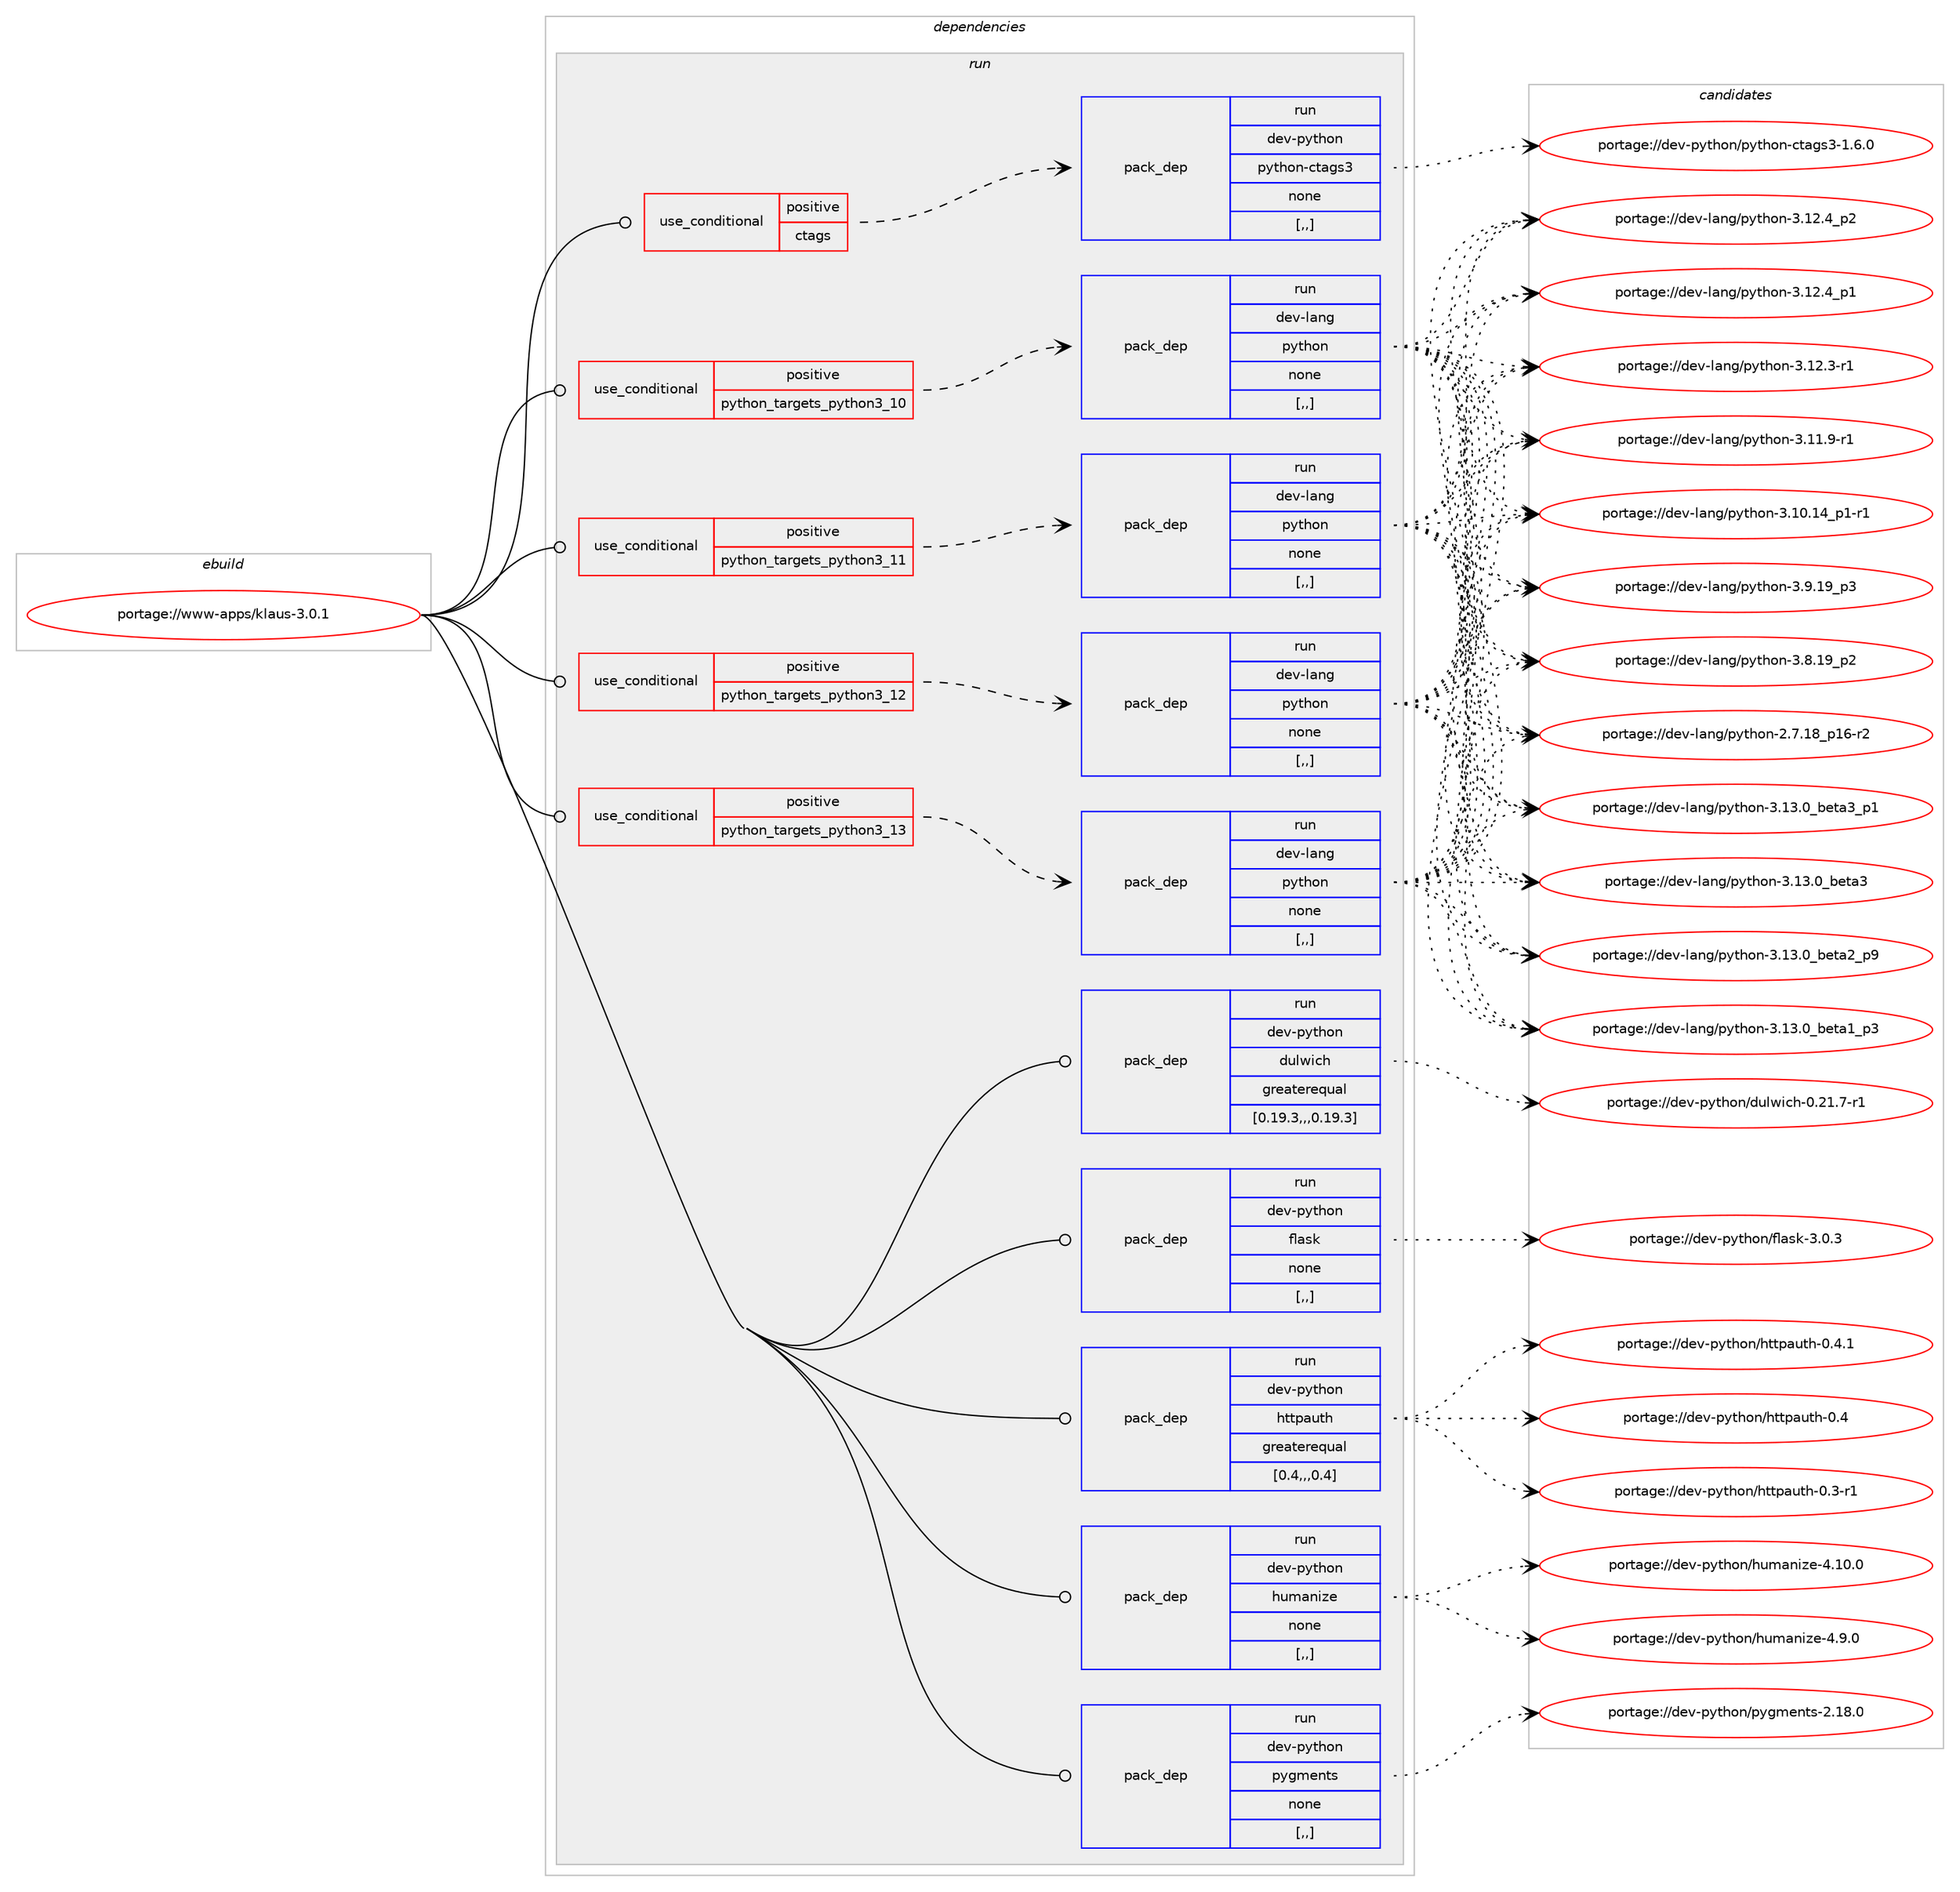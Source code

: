 digraph prolog {

# *************
# Graph options
# *************

newrank=true;
concentrate=true;
compound=true;
graph [rankdir=LR,fontname=Helvetica,fontsize=10,ranksep=1.5];#, ranksep=2.5, nodesep=0.2];
edge  [arrowhead=vee];
node  [fontname=Helvetica,fontsize=10];

# **********
# The ebuild
# **********

subgraph cluster_leftcol {
color=gray;
label=<<i>ebuild</i>>;
id [label="portage://www-apps/klaus-3.0.1", color=red, width=4, href="../www-apps/klaus-3.0.1.svg"];
}

# ****************
# The dependencies
# ****************

subgraph cluster_midcol {
color=gray;
label=<<i>dependencies</i>>;
subgraph cluster_compile {
fillcolor="#eeeeee";
style=filled;
label=<<i>compile</i>>;
}
subgraph cluster_compileandrun {
fillcolor="#eeeeee";
style=filled;
label=<<i>compile and run</i>>;
}
subgraph cluster_run {
fillcolor="#eeeeee";
style=filled;
label=<<i>run</i>>;
subgraph cond118354 {
dependency444476 [label=<<TABLE BORDER="0" CELLBORDER="1" CELLSPACING="0" CELLPADDING="4"><TR><TD ROWSPAN="3" CELLPADDING="10">use_conditional</TD></TR><TR><TD>positive</TD></TR><TR><TD>ctags</TD></TR></TABLE>>, shape=none, color=red];
subgraph pack322842 {
dependency444477 [label=<<TABLE BORDER="0" CELLBORDER="1" CELLSPACING="0" CELLPADDING="4" WIDTH="220"><TR><TD ROWSPAN="6" CELLPADDING="30">pack_dep</TD></TR><TR><TD WIDTH="110">run</TD></TR><TR><TD>dev-python</TD></TR><TR><TD>python-ctags3</TD></TR><TR><TD>none</TD></TR><TR><TD>[,,]</TD></TR></TABLE>>, shape=none, color=blue];
}
dependency444476:e -> dependency444477:w [weight=20,style="dashed",arrowhead="vee"];
}
id:e -> dependency444476:w [weight=20,style="solid",arrowhead="odot"];
subgraph cond118355 {
dependency444478 [label=<<TABLE BORDER="0" CELLBORDER="1" CELLSPACING="0" CELLPADDING="4"><TR><TD ROWSPAN="3" CELLPADDING="10">use_conditional</TD></TR><TR><TD>positive</TD></TR><TR><TD>python_targets_python3_10</TD></TR></TABLE>>, shape=none, color=red];
subgraph pack322843 {
dependency444479 [label=<<TABLE BORDER="0" CELLBORDER="1" CELLSPACING="0" CELLPADDING="4" WIDTH="220"><TR><TD ROWSPAN="6" CELLPADDING="30">pack_dep</TD></TR><TR><TD WIDTH="110">run</TD></TR><TR><TD>dev-lang</TD></TR><TR><TD>python</TD></TR><TR><TD>none</TD></TR><TR><TD>[,,]</TD></TR></TABLE>>, shape=none, color=blue];
}
dependency444478:e -> dependency444479:w [weight=20,style="dashed",arrowhead="vee"];
}
id:e -> dependency444478:w [weight=20,style="solid",arrowhead="odot"];
subgraph cond118356 {
dependency444480 [label=<<TABLE BORDER="0" CELLBORDER="1" CELLSPACING="0" CELLPADDING="4"><TR><TD ROWSPAN="3" CELLPADDING="10">use_conditional</TD></TR><TR><TD>positive</TD></TR><TR><TD>python_targets_python3_11</TD></TR></TABLE>>, shape=none, color=red];
subgraph pack322844 {
dependency444481 [label=<<TABLE BORDER="0" CELLBORDER="1" CELLSPACING="0" CELLPADDING="4" WIDTH="220"><TR><TD ROWSPAN="6" CELLPADDING="30">pack_dep</TD></TR><TR><TD WIDTH="110">run</TD></TR><TR><TD>dev-lang</TD></TR><TR><TD>python</TD></TR><TR><TD>none</TD></TR><TR><TD>[,,]</TD></TR></TABLE>>, shape=none, color=blue];
}
dependency444480:e -> dependency444481:w [weight=20,style="dashed",arrowhead="vee"];
}
id:e -> dependency444480:w [weight=20,style="solid",arrowhead="odot"];
subgraph cond118357 {
dependency444482 [label=<<TABLE BORDER="0" CELLBORDER="1" CELLSPACING="0" CELLPADDING="4"><TR><TD ROWSPAN="3" CELLPADDING="10">use_conditional</TD></TR><TR><TD>positive</TD></TR><TR><TD>python_targets_python3_12</TD></TR></TABLE>>, shape=none, color=red];
subgraph pack322845 {
dependency444483 [label=<<TABLE BORDER="0" CELLBORDER="1" CELLSPACING="0" CELLPADDING="4" WIDTH="220"><TR><TD ROWSPAN="6" CELLPADDING="30">pack_dep</TD></TR><TR><TD WIDTH="110">run</TD></TR><TR><TD>dev-lang</TD></TR><TR><TD>python</TD></TR><TR><TD>none</TD></TR><TR><TD>[,,]</TD></TR></TABLE>>, shape=none, color=blue];
}
dependency444482:e -> dependency444483:w [weight=20,style="dashed",arrowhead="vee"];
}
id:e -> dependency444482:w [weight=20,style="solid",arrowhead="odot"];
subgraph cond118358 {
dependency444484 [label=<<TABLE BORDER="0" CELLBORDER="1" CELLSPACING="0" CELLPADDING="4"><TR><TD ROWSPAN="3" CELLPADDING="10">use_conditional</TD></TR><TR><TD>positive</TD></TR><TR><TD>python_targets_python3_13</TD></TR></TABLE>>, shape=none, color=red];
subgraph pack322846 {
dependency444485 [label=<<TABLE BORDER="0" CELLBORDER="1" CELLSPACING="0" CELLPADDING="4" WIDTH="220"><TR><TD ROWSPAN="6" CELLPADDING="30">pack_dep</TD></TR><TR><TD WIDTH="110">run</TD></TR><TR><TD>dev-lang</TD></TR><TR><TD>python</TD></TR><TR><TD>none</TD></TR><TR><TD>[,,]</TD></TR></TABLE>>, shape=none, color=blue];
}
dependency444484:e -> dependency444485:w [weight=20,style="dashed",arrowhead="vee"];
}
id:e -> dependency444484:w [weight=20,style="solid",arrowhead="odot"];
subgraph pack322847 {
dependency444486 [label=<<TABLE BORDER="0" CELLBORDER="1" CELLSPACING="0" CELLPADDING="4" WIDTH="220"><TR><TD ROWSPAN="6" CELLPADDING="30">pack_dep</TD></TR><TR><TD WIDTH="110">run</TD></TR><TR><TD>dev-python</TD></TR><TR><TD>dulwich</TD></TR><TR><TD>greaterequal</TD></TR><TR><TD>[0.19.3,,,0.19.3]</TD></TR></TABLE>>, shape=none, color=blue];
}
id:e -> dependency444486:w [weight=20,style="solid",arrowhead="odot"];
subgraph pack322848 {
dependency444487 [label=<<TABLE BORDER="0" CELLBORDER="1" CELLSPACING="0" CELLPADDING="4" WIDTH="220"><TR><TD ROWSPAN="6" CELLPADDING="30">pack_dep</TD></TR><TR><TD WIDTH="110">run</TD></TR><TR><TD>dev-python</TD></TR><TR><TD>flask</TD></TR><TR><TD>none</TD></TR><TR><TD>[,,]</TD></TR></TABLE>>, shape=none, color=blue];
}
id:e -> dependency444487:w [weight=20,style="solid",arrowhead="odot"];
subgraph pack322849 {
dependency444488 [label=<<TABLE BORDER="0" CELLBORDER="1" CELLSPACING="0" CELLPADDING="4" WIDTH="220"><TR><TD ROWSPAN="6" CELLPADDING="30">pack_dep</TD></TR><TR><TD WIDTH="110">run</TD></TR><TR><TD>dev-python</TD></TR><TR><TD>httpauth</TD></TR><TR><TD>greaterequal</TD></TR><TR><TD>[0.4,,,0.4]</TD></TR></TABLE>>, shape=none, color=blue];
}
id:e -> dependency444488:w [weight=20,style="solid",arrowhead="odot"];
subgraph pack322850 {
dependency444489 [label=<<TABLE BORDER="0" CELLBORDER="1" CELLSPACING="0" CELLPADDING="4" WIDTH="220"><TR><TD ROWSPAN="6" CELLPADDING="30">pack_dep</TD></TR><TR><TD WIDTH="110">run</TD></TR><TR><TD>dev-python</TD></TR><TR><TD>humanize</TD></TR><TR><TD>none</TD></TR><TR><TD>[,,]</TD></TR></TABLE>>, shape=none, color=blue];
}
id:e -> dependency444489:w [weight=20,style="solid",arrowhead="odot"];
subgraph pack322851 {
dependency444490 [label=<<TABLE BORDER="0" CELLBORDER="1" CELLSPACING="0" CELLPADDING="4" WIDTH="220"><TR><TD ROWSPAN="6" CELLPADDING="30">pack_dep</TD></TR><TR><TD WIDTH="110">run</TD></TR><TR><TD>dev-python</TD></TR><TR><TD>pygments</TD></TR><TR><TD>none</TD></TR><TR><TD>[,,]</TD></TR></TABLE>>, shape=none, color=blue];
}
id:e -> dependency444490:w [weight=20,style="solid",arrowhead="odot"];
}
}

# **************
# The candidates
# **************

subgraph cluster_choices {
rank=same;
color=gray;
label=<<i>candidates</i>>;

subgraph choice322842 {
color=black;
nodesep=1;
choice100101118451121211161041111104711212111610411111045991169710311551454946544648 [label="portage://dev-python/python-ctags3-1.6.0", color=red, width=4,href="../dev-python/python-ctags3-1.6.0.svg"];
dependency444477:e -> choice100101118451121211161041111104711212111610411111045991169710311551454946544648:w [style=dotted,weight="100"];
}
subgraph choice322843 {
color=black;
nodesep=1;
choice10010111845108971101034711212111610411111045514649514648959810111697519511249 [label="portage://dev-lang/python-3.13.0_beta3_p1", color=red, width=4,href="../dev-lang/python-3.13.0_beta3_p1.svg"];
choice1001011184510897110103471121211161041111104551464951464895981011169751 [label="portage://dev-lang/python-3.13.0_beta3", color=red, width=4,href="../dev-lang/python-3.13.0_beta3.svg"];
choice10010111845108971101034711212111610411111045514649514648959810111697509511257 [label="portage://dev-lang/python-3.13.0_beta2_p9", color=red, width=4,href="../dev-lang/python-3.13.0_beta2_p9.svg"];
choice10010111845108971101034711212111610411111045514649514648959810111697499511251 [label="portage://dev-lang/python-3.13.0_beta1_p3", color=red, width=4,href="../dev-lang/python-3.13.0_beta1_p3.svg"];
choice100101118451089711010347112121116104111110455146495046529511250 [label="portage://dev-lang/python-3.12.4_p2", color=red, width=4,href="../dev-lang/python-3.12.4_p2.svg"];
choice100101118451089711010347112121116104111110455146495046529511249 [label="portage://dev-lang/python-3.12.4_p1", color=red, width=4,href="../dev-lang/python-3.12.4_p1.svg"];
choice100101118451089711010347112121116104111110455146495046514511449 [label="portage://dev-lang/python-3.12.3-r1", color=red, width=4,href="../dev-lang/python-3.12.3-r1.svg"];
choice100101118451089711010347112121116104111110455146494946574511449 [label="portage://dev-lang/python-3.11.9-r1", color=red, width=4,href="../dev-lang/python-3.11.9-r1.svg"];
choice100101118451089711010347112121116104111110455146494846495295112494511449 [label="portage://dev-lang/python-3.10.14_p1-r1", color=red, width=4,href="../dev-lang/python-3.10.14_p1-r1.svg"];
choice100101118451089711010347112121116104111110455146574649579511251 [label="portage://dev-lang/python-3.9.19_p3", color=red, width=4,href="../dev-lang/python-3.9.19_p3.svg"];
choice100101118451089711010347112121116104111110455146564649579511250 [label="portage://dev-lang/python-3.8.19_p2", color=red, width=4,href="../dev-lang/python-3.8.19_p2.svg"];
choice100101118451089711010347112121116104111110455046554649569511249544511450 [label="portage://dev-lang/python-2.7.18_p16-r2", color=red, width=4,href="../dev-lang/python-2.7.18_p16-r2.svg"];
dependency444479:e -> choice10010111845108971101034711212111610411111045514649514648959810111697519511249:w [style=dotted,weight="100"];
dependency444479:e -> choice1001011184510897110103471121211161041111104551464951464895981011169751:w [style=dotted,weight="100"];
dependency444479:e -> choice10010111845108971101034711212111610411111045514649514648959810111697509511257:w [style=dotted,weight="100"];
dependency444479:e -> choice10010111845108971101034711212111610411111045514649514648959810111697499511251:w [style=dotted,weight="100"];
dependency444479:e -> choice100101118451089711010347112121116104111110455146495046529511250:w [style=dotted,weight="100"];
dependency444479:e -> choice100101118451089711010347112121116104111110455146495046529511249:w [style=dotted,weight="100"];
dependency444479:e -> choice100101118451089711010347112121116104111110455146495046514511449:w [style=dotted,weight="100"];
dependency444479:e -> choice100101118451089711010347112121116104111110455146494946574511449:w [style=dotted,weight="100"];
dependency444479:e -> choice100101118451089711010347112121116104111110455146494846495295112494511449:w [style=dotted,weight="100"];
dependency444479:e -> choice100101118451089711010347112121116104111110455146574649579511251:w [style=dotted,weight="100"];
dependency444479:e -> choice100101118451089711010347112121116104111110455146564649579511250:w [style=dotted,weight="100"];
dependency444479:e -> choice100101118451089711010347112121116104111110455046554649569511249544511450:w [style=dotted,weight="100"];
}
subgraph choice322844 {
color=black;
nodesep=1;
choice10010111845108971101034711212111610411111045514649514648959810111697519511249 [label="portage://dev-lang/python-3.13.0_beta3_p1", color=red, width=4,href="../dev-lang/python-3.13.0_beta3_p1.svg"];
choice1001011184510897110103471121211161041111104551464951464895981011169751 [label="portage://dev-lang/python-3.13.0_beta3", color=red, width=4,href="../dev-lang/python-3.13.0_beta3.svg"];
choice10010111845108971101034711212111610411111045514649514648959810111697509511257 [label="portage://dev-lang/python-3.13.0_beta2_p9", color=red, width=4,href="../dev-lang/python-3.13.0_beta2_p9.svg"];
choice10010111845108971101034711212111610411111045514649514648959810111697499511251 [label="portage://dev-lang/python-3.13.0_beta1_p3", color=red, width=4,href="../dev-lang/python-3.13.0_beta1_p3.svg"];
choice100101118451089711010347112121116104111110455146495046529511250 [label="portage://dev-lang/python-3.12.4_p2", color=red, width=4,href="../dev-lang/python-3.12.4_p2.svg"];
choice100101118451089711010347112121116104111110455146495046529511249 [label="portage://dev-lang/python-3.12.4_p1", color=red, width=4,href="../dev-lang/python-3.12.4_p1.svg"];
choice100101118451089711010347112121116104111110455146495046514511449 [label="portage://dev-lang/python-3.12.3-r1", color=red, width=4,href="../dev-lang/python-3.12.3-r1.svg"];
choice100101118451089711010347112121116104111110455146494946574511449 [label="portage://dev-lang/python-3.11.9-r1", color=red, width=4,href="../dev-lang/python-3.11.9-r1.svg"];
choice100101118451089711010347112121116104111110455146494846495295112494511449 [label="portage://dev-lang/python-3.10.14_p1-r1", color=red, width=4,href="../dev-lang/python-3.10.14_p1-r1.svg"];
choice100101118451089711010347112121116104111110455146574649579511251 [label="portage://dev-lang/python-3.9.19_p3", color=red, width=4,href="../dev-lang/python-3.9.19_p3.svg"];
choice100101118451089711010347112121116104111110455146564649579511250 [label="portage://dev-lang/python-3.8.19_p2", color=red, width=4,href="../dev-lang/python-3.8.19_p2.svg"];
choice100101118451089711010347112121116104111110455046554649569511249544511450 [label="portage://dev-lang/python-2.7.18_p16-r2", color=red, width=4,href="../dev-lang/python-2.7.18_p16-r2.svg"];
dependency444481:e -> choice10010111845108971101034711212111610411111045514649514648959810111697519511249:w [style=dotted,weight="100"];
dependency444481:e -> choice1001011184510897110103471121211161041111104551464951464895981011169751:w [style=dotted,weight="100"];
dependency444481:e -> choice10010111845108971101034711212111610411111045514649514648959810111697509511257:w [style=dotted,weight="100"];
dependency444481:e -> choice10010111845108971101034711212111610411111045514649514648959810111697499511251:w [style=dotted,weight="100"];
dependency444481:e -> choice100101118451089711010347112121116104111110455146495046529511250:w [style=dotted,weight="100"];
dependency444481:e -> choice100101118451089711010347112121116104111110455146495046529511249:w [style=dotted,weight="100"];
dependency444481:e -> choice100101118451089711010347112121116104111110455146495046514511449:w [style=dotted,weight="100"];
dependency444481:e -> choice100101118451089711010347112121116104111110455146494946574511449:w [style=dotted,weight="100"];
dependency444481:e -> choice100101118451089711010347112121116104111110455146494846495295112494511449:w [style=dotted,weight="100"];
dependency444481:e -> choice100101118451089711010347112121116104111110455146574649579511251:w [style=dotted,weight="100"];
dependency444481:e -> choice100101118451089711010347112121116104111110455146564649579511250:w [style=dotted,weight="100"];
dependency444481:e -> choice100101118451089711010347112121116104111110455046554649569511249544511450:w [style=dotted,weight="100"];
}
subgraph choice322845 {
color=black;
nodesep=1;
choice10010111845108971101034711212111610411111045514649514648959810111697519511249 [label="portage://dev-lang/python-3.13.0_beta3_p1", color=red, width=4,href="../dev-lang/python-3.13.0_beta3_p1.svg"];
choice1001011184510897110103471121211161041111104551464951464895981011169751 [label="portage://dev-lang/python-3.13.0_beta3", color=red, width=4,href="../dev-lang/python-3.13.0_beta3.svg"];
choice10010111845108971101034711212111610411111045514649514648959810111697509511257 [label="portage://dev-lang/python-3.13.0_beta2_p9", color=red, width=4,href="../dev-lang/python-3.13.0_beta2_p9.svg"];
choice10010111845108971101034711212111610411111045514649514648959810111697499511251 [label="portage://dev-lang/python-3.13.0_beta1_p3", color=red, width=4,href="../dev-lang/python-3.13.0_beta1_p3.svg"];
choice100101118451089711010347112121116104111110455146495046529511250 [label="portage://dev-lang/python-3.12.4_p2", color=red, width=4,href="../dev-lang/python-3.12.4_p2.svg"];
choice100101118451089711010347112121116104111110455146495046529511249 [label="portage://dev-lang/python-3.12.4_p1", color=red, width=4,href="../dev-lang/python-3.12.4_p1.svg"];
choice100101118451089711010347112121116104111110455146495046514511449 [label="portage://dev-lang/python-3.12.3-r1", color=red, width=4,href="../dev-lang/python-3.12.3-r1.svg"];
choice100101118451089711010347112121116104111110455146494946574511449 [label="portage://dev-lang/python-3.11.9-r1", color=red, width=4,href="../dev-lang/python-3.11.9-r1.svg"];
choice100101118451089711010347112121116104111110455146494846495295112494511449 [label="portage://dev-lang/python-3.10.14_p1-r1", color=red, width=4,href="../dev-lang/python-3.10.14_p1-r1.svg"];
choice100101118451089711010347112121116104111110455146574649579511251 [label="portage://dev-lang/python-3.9.19_p3", color=red, width=4,href="../dev-lang/python-3.9.19_p3.svg"];
choice100101118451089711010347112121116104111110455146564649579511250 [label="portage://dev-lang/python-3.8.19_p2", color=red, width=4,href="../dev-lang/python-3.8.19_p2.svg"];
choice100101118451089711010347112121116104111110455046554649569511249544511450 [label="portage://dev-lang/python-2.7.18_p16-r2", color=red, width=4,href="../dev-lang/python-2.7.18_p16-r2.svg"];
dependency444483:e -> choice10010111845108971101034711212111610411111045514649514648959810111697519511249:w [style=dotted,weight="100"];
dependency444483:e -> choice1001011184510897110103471121211161041111104551464951464895981011169751:w [style=dotted,weight="100"];
dependency444483:e -> choice10010111845108971101034711212111610411111045514649514648959810111697509511257:w [style=dotted,weight="100"];
dependency444483:e -> choice10010111845108971101034711212111610411111045514649514648959810111697499511251:w [style=dotted,weight="100"];
dependency444483:e -> choice100101118451089711010347112121116104111110455146495046529511250:w [style=dotted,weight="100"];
dependency444483:e -> choice100101118451089711010347112121116104111110455146495046529511249:w [style=dotted,weight="100"];
dependency444483:e -> choice100101118451089711010347112121116104111110455146495046514511449:w [style=dotted,weight="100"];
dependency444483:e -> choice100101118451089711010347112121116104111110455146494946574511449:w [style=dotted,weight="100"];
dependency444483:e -> choice100101118451089711010347112121116104111110455146494846495295112494511449:w [style=dotted,weight="100"];
dependency444483:e -> choice100101118451089711010347112121116104111110455146574649579511251:w [style=dotted,weight="100"];
dependency444483:e -> choice100101118451089711010347112121116104111110455146564649579511250:w [style=dotted,weight="100"];
dependency444483:e -> choice100101118451089711010347112121116104111110455046554649569511249544511450:w [style=dotted,weight="100"];
}
subgraph choice322846 {
color=black;
nodesep=1;
choice10010111845108971101034711212111610411111045514649514648959810111697519511249 [label="portage://dev-lang/python-3.13.0_beta3_p1", color=red, width=4,href="../dev-lang/python-3.13.0_beta3_p1.svg"];
choice1001011184510897110103471121211161041111104551464951464895981011169751 [label="portage://dev-lang/python-3.13.0_beta3", color=red, width=4,href="../dev-lang/python-3.13.0_beta3.svg"];
choice10010111845108971101034711212111610411111045514649514648959810111697509511257 [label="portage://dev-lang/python-3.13.0_beta2_p9", color=red, width=4,href="../dev-lang/python-3.13.0_beta2_p9.svg"];
choice10010111845108971101034711212111610411111045514649514648959810111697499511251 [label="portage://dev-lang/python-3.13.0_beta1_p3", color=red, width=4,href="../dev-lang/python-3.13.0_beta1_p3.svg"];
choice100101118451089711010347112121116104111110455146495046529511250 [label="portage://dev-lang/python-3.12.4_p2", color=red, width=4,href="../dev-lang/python-3.12.4_p2.svg"];
choice100101118451089711010347112121116104111110455146495046529511249 [label="portage://dev-lang/python-3.12.4_p1", color=red, width=4,href="../dev-lang/python-3.12.4_p1.svg"];
choice100101118451089711010347112121116104111110455146495046514511449 [label="portage://dev-lang/python-3.12.3-r1", color=red, width=4,href="../dev-lang/python-3.12.3-r1.svg"];
choice100101118451089711010347112121116104111110455146494946574511449 [label="portage://dev-lang/python-3.11.9-r1", color=red, width=4,href="../dev-lang/python-3.11.9-r1.svg"];
choice100101118451089711010347112121116104111110455146494846495295112494511449 [label="portage://dev-lang/python-3.10.14_p1-r1", color=red, width=4,href="../dev-lang/python-3.10.14_p1-r1.svg"];
choice100101118451089711010347112121116104111110455146574649579511251 [label="portage://dev-lang/python-3.9.19_p3", color=red, width=4,href="../dev-lang/python-3.9.19_p3.svg"];
choice100101118451089711010347112121116104111110455146564649579511250 [label="portage://dev-lang/python-3.8.19_p2", color=red, width=4,href="../dev-lang/python-3.8.19_p2.svg"];
choice100101118451089711010347112121116104111110455046554649569511249544511450 [label="portage://dev-lang/python-2.7.18_p16-r2", color=red, width=4,href="../dev-lang/python-2.7.18_p16-r2.svg"];
dependency444485:e -> choice10010111845108971101034711212111610411111045514649514648959810111697519511249:w [style=dotted,weight="100"];
dependency444485:e -> choice1001011184510897110103471121211161041111104551464951464895981011169751:w [style=dotted,weight="100"];
dependency444485:e -> choice10010111845108971101034711212111610411111045514649514648959810111697509511257:w [style=dotted,weight="100"];
dependency444485:e -> choice10010111845108971101034711212111610411111045514649514648959810111697499511251:w [style=dotted,weight="100"];
dependency444485:e -> choice100101118451089711010347112121116104111110455146495046529511250:w [style=dotted,weight="100"];
dependency444485:e -> choice100101118451089711010347112121116104111110455146495046529511249:w [style=dotted,weight="100"];
dependency444485:e -> choice100101118451089711010347112121116104111110455146495046514511449:w [style=dotted,weight="100"];
dependency444485:e -> choice100101118451089711010347112121116104111110455146494946574511449:w [style=dotted,weight="100"];
dependency444485:e -> choice100101118451089711010347112121116104111110455146494846495295112494511449:w [style=dotted,weight="100"];
dependency444485:e -> choice100101118451089711010347112121116104111110455146574649579511251:w [style=dotted,weight="100"];
dependency444485:e -> choice100101118451089711010347112121116104111110455146564649579511250:w [style=dotted,weight="100"];
dependency444485:e -> choice100101118451089711010347112121116104111110455046554649569511249544511450:w [style=dotted,weight="100"];
}
subgraph choice322847 {
color=black;
nodesep=1;
choice100101118451121211161041111104710011710811910599104454846504946554511449 [label="portage://dev-python/dulwich-0.21.7-r1", color=red, width=4,href="../dev-python/dulwich-0.21.7-r1.svg"];
dependency444486:e -> choice100101118451121211161041111104710011710811910599104454846504946554511449:w [style=dotted,weight="100"];
}
subgraph choice322848 {
color=black;
nodesep=1;
choice100101118451121211161041111104710210897115107455146484651 [label="portage://dev-python/flask-3.0.3", color=red, width=4,href="../dev-python/flask-3.0.3.svg"];
dependency444487:e -> choice100101118451121211161041111104710210897115107455146484651:w [style=dotted,weight="100"];
}
subgraph choice322849 {
color=black;
nodesep=1;
choice100101118451121211161041111104710411611611297117116104454846524649 [label="portage://dev-python/httpauth-0.4.1", color=red, width=4,href="../dev-python/httpauth-0.4.1.svg"];
choice10010111845112121116104111110471041161161129711711610445484652 [label="portage://dev-python/httpauth-0.4", color=red, width=4,href="../dev-python/httpauth-0.4.svg"];
choice100101118451121211161041111104710411611611297117116104454846514511449 [label="portage://dev-python/httpauth-0.3-r1", color=red, width=4,href="../dev-python/httpauth-0.3-r1.svg"];
dependency444488:e -> choice100101118451121211161041111104710411611611297117116104454846524649:w [style=dotted,weight="100"];
dependency444488:e -> choice10010111845112121116104111110471041161161129711711610445484652:w [style=dotted,weight="100"];
dependency444488:e -> choice100101118451121211161041111104710411611611297117116104454846514511449:w [style=dotted,weight="100"];
}
subgraph choice322850 {
color=black;
nodesep=1;
choice10010111845112121116104111110471041171099711010512210145524649484648 [label="portage://dev-python/humanize-4.10.0", color=red, width=4,href="../dev-python/humanize-4.10.0.svg"];
choice100101118451121211161041111104710411710997110105122101455246574648 [label="portage://dev-python/humanize-4.9.0", color=red, width=4,href="../dev-python/humanize-4.9.0.svg"];
dependency444489:e -> choice10010111845112121116104111110471041171099711010512210145524649484648:w [style=dotted,weight="100"];
dependency444489:e -> choice100101118451121211161041111104710411710997110105122101455246574648:w [style=dotted,weight="100"];
}
subgraph choice322851 {
color=black;
nodesep=1;
choice100101118451121211161041111104711212110310910111011611545504649564648 [label="portage://dev-python/pygments-2.18.0", color=red, width=4,href="../dev-python/pygments-2.18.0.svg"];
dependency444490:e -> choice100101118451121211161041111104711212110310910111011611545504649564648:w [style=dotted,weight="100"];
}
}

}
